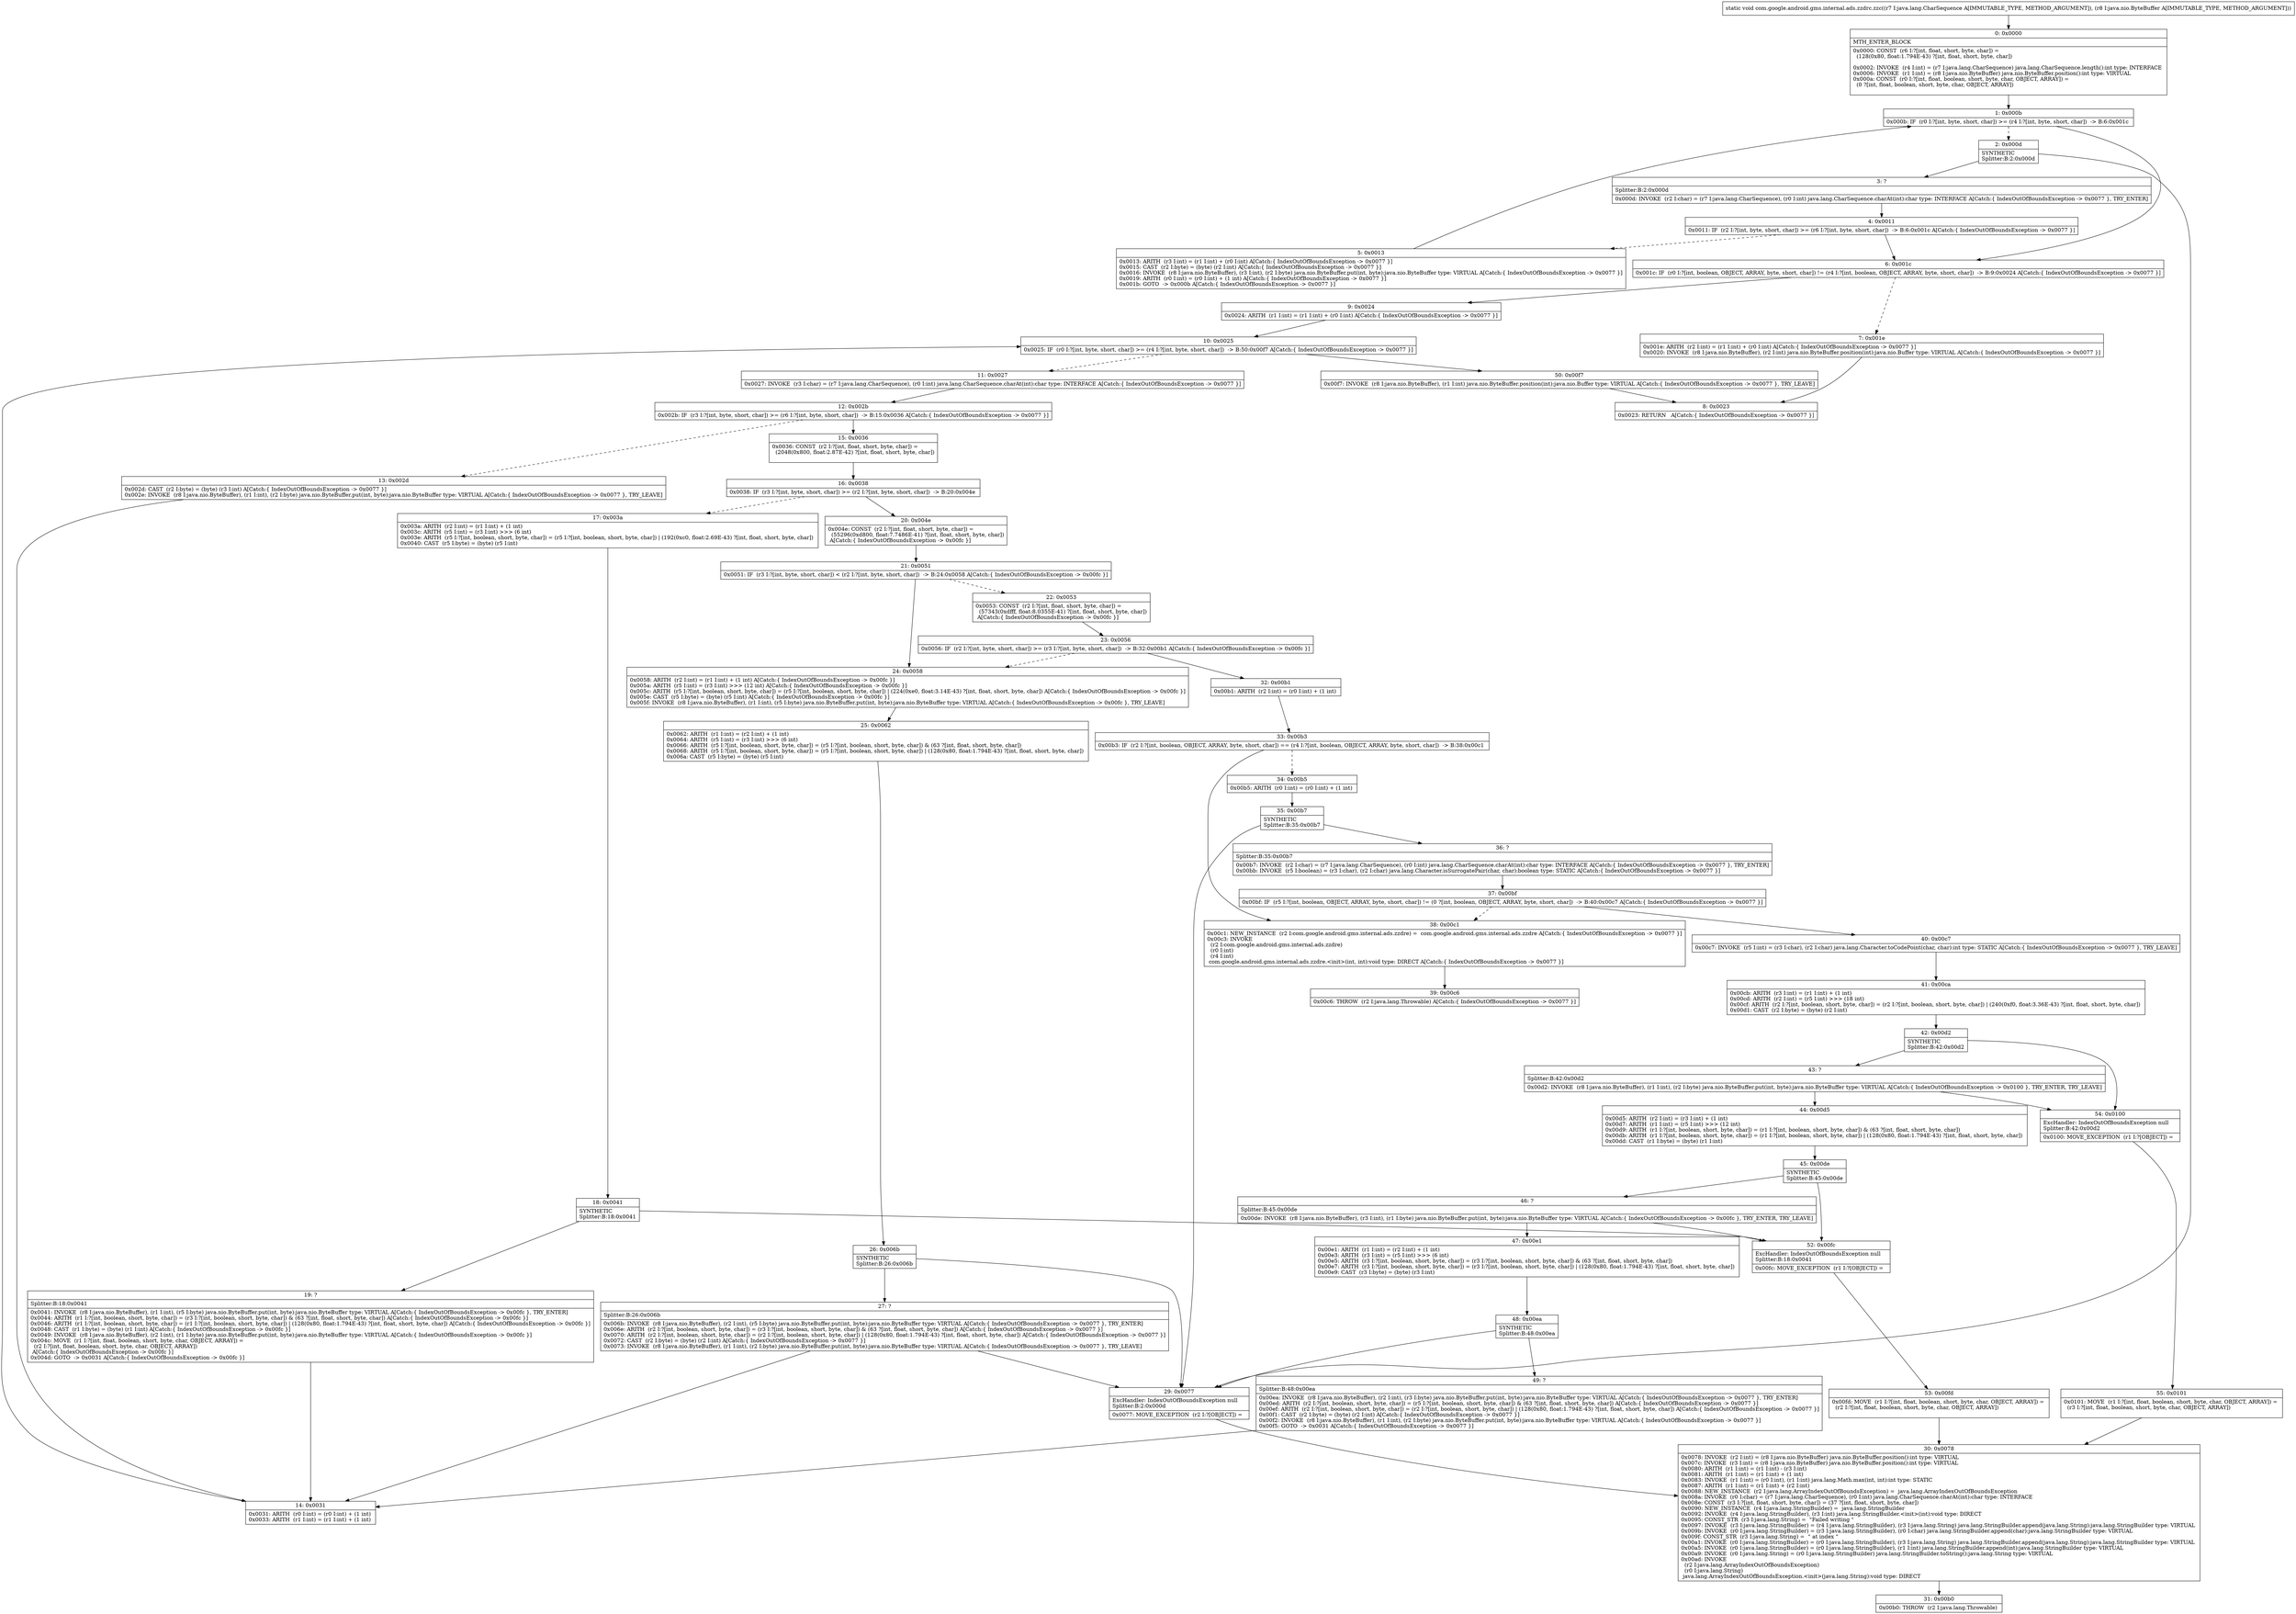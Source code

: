 digraph "CFG forcom.google.android.gms.internal.ads.zzdrc.zzc(Ljava\/lang\/CharSequence;Ljava\/nio\/ByteBuffer;)V" {
Node_0 [shape=record,label="{0\:\ 0x0000|MTH_ENTER_BLOCK\l|0x0000: CONST  (r6 I:?[int, float, short, byte, char]) = \l  (128(0x80, float:1.794E\-43) ?[int, float, short, byte, char])\l \l0x0002: INVOKE  (r4 I:int) = (r7 I:java.lang.CharSequence) java.lang.CharSequence.length():int type: INTERFACE \l0x0006: INVOKE  (r1 I:int) = (r8 I:java.nio.ByteBuffer) java.nio.ByteBuffer.position():int type: VIRTUAL \l0x000a: CONST  (r0 I:?[int, float, boolean, short, byte, char, OBJECT, ARRAY]) = \l  (0 ?[int, float, boolean, short, byte, char, OBJECT, ARRAY])\l \l}"];
Node_1 [shape=record,label="{1\:\ 0x000b|0x000b: IF  (r0 I:?[int, byte, short, char]) \>= (r4 I:?[int, byte, short, char])  \-\> B:6:0x001c \l}"];
Node_2 [shape=record,label="{2\:\ 0x000d|SYNTHETIC\lSplitter:B:2:0x000d\l}"];
Node_3 [shape=record,label="{3\:\ ?|Splitter:B:2:0x000d\l|0x000d: INVOKE  (r2 I:char) = (r7 I:java.lang.CharSequence), (r0 I:int) java.lang.CharSequence.charAt(int):char type: INTERFACE A[Catch:\{ IndexOutOfBoundsException \-\> 0x0077 \}, TRY_ENTER]\l}"];
Node_4 [shape=record,label="{4\:\ 0x0011|0x0011: IF  (r2 I:?[int, byte, short, char]) \>= (r6 I:?[int, byte, short, char])  \-\> B:6:0x001c A[Catch:\{ IndexOutOfBoundsException \-\> 0x0077 \}]\l}"];
Node_5 [shape=record,label="{5\:\ 0x0013|0x0013: ARITH  (r3 I:int) = (r1 I:int) + (r0 I:int) A[Catch:\{ IndexOutOfBoundsException \-\> 0x0077 \}]\l0x0015: CAST  (r2 I:byte) = (byte) (r2 I:int) A[Catch:\{ IndexOutOfBoundsException \-\> 0x0077 \}]\l0x0016: INVOKE  (r8 I:java.nio.ByteBuffer), (r3 I:int), (r2 I:byte) java.nio.ByteBuffer.put(int, byte):java.nio.ByteBuffer type: VIRTUAL A[Catch:\{ IndexOutOfBoundsException \-\> 0x0077 \}]\l0x0019: ARITH  (r0 I:int) = (r0 I:int) + (1 int) A[Catch:\{ IndexOutOfBoundsException \-\> 0x0077 \}]\l0x001b: GOTO  \-\> 0x000b A[Catch:\{ IndexOutOfBoundsException \-\> 0x0077 \}]\l}"];
Node_6 [shape=record,label="{6\:\ 0x001c|0x001c: IF  (r0 I:?[int, boolean, OBJECT, ARRAY, byte, short, char]) != (r4 I:?[int, boolean, OBJECT, ARRAY, byte, short, char])  \-\> B:9:0x0024 A[Catch:\{ IndexOutOfBoundsException \-\> 0x0077 \}]\l}"];
Node_7 [shape=record,label="{7\:\ 0x001e|0x001e: ARITH  (r2 I:int) = (r1 I:int) + (r0 I:int) A[Catch:\{ IndexOutOfBoundsException \-\> 0x0077 \}]\l0x0020: INVOKE  (r8 I:java.nio.ByteBuffer), (r2 I:int) java.nio.ByteBuffer.position(int):java.nio.Buffer type: VIRTUAL A[Catch:\{ IndexOutOfBoundsException \-\> 0x0077 \}]\l}"];
Node_8 [shape=record,label="{8\:\ 0x0023|0x0023: RETURN   A[Catch:\{ IndexOutOfBoundsException \-\> 0x0077 \}]\l}"];
Node_9 [shape=record,label="{9\:\ 0x0024|0x0024: ARITH  (r1 I:int) = (r1 I:int) + (r0 I:int) A[Catch:\{ IndexOutOfBoundsException \-\> 0x0077 \}]\l}"];
Node_10 [shape=record,label="{10\:\ 0x0025|0x0025: IF  (r0 I:?[int, byte, short, char]) \>= (r4 I:?[int, byte, short, char])  \-\> B:50:0x00f7 A[Catch:\{ IndexOutOfBoundsException \-\> 0x0077 \}]\l}"];
Node_11 [shape=record,label="{11\:\ 0x0027|0x0027: INVOKE  (r3 I:char) = (r7 I:java.lang.CharSequence), (r0 I:int) java.lang.CharSequence.charAt(int):char type: INTERFACE A[Catch:\{ IndexOutOfBoundsException \-\> 0x0077 \}]\l}"];
Node_12 [shape=record,label="{12\:\ 0x002b|0x002b: IF  (r3 I:?[int, byte, short, char]) \>= (r6 I:?[int, byte, short, char])  \-\> B:15:0x0036 A[Catch:\{ IndexOutOfBoundsException \-\> 0x0077 \}]\l}"];
Node_13 [shape=record,label="{13\:\ 0x002d|0x002d: CAST  (r2 I:byte) = (byte) (r3 I:int) A[Catch:\{ IndexOutOfBoundsException \-\> 0x0077 \}]\l0x002e: INVOKE  (r8 I:java.nio.ByteBuffer), (r1 I:int), (r2 I:byte) java.nio.ByteBuffer.put(int, byte):java.nio.ByteBuffer type: VIRTUAL A[Catch:\{ IndexOutOfBoundsException \-\> 0x0077 \}, TRY_LEAVE]\l}"];
Node_14 [shape=record,label="{14\:\ 0x0031|0x0031: ARITH  (r0 I:int) = (r0 I:int) + (1 int) \l0x0033: ARITH  (r1 I:int) = (r1 I:int) + (1 int) \l}"];
Node_15 [shape=record,label="{15\:\ 0x0036|0x0036: CONST  (r2 I:?[int, float, short, byte, char]) = \l  (2048(0x800, float:2.87E\-42) ?[int, float, short, byte, char])\l \l}"];
Node_16 [shape=record,label="{16\:\ 0x0038|0x0038: IF  (r3 I:?[int, byte, short, char]) \>= (r2 I:?[int, byte, short, char])  \-\> B:20:0x004e \l}"];
Node_17 [shape=record,label="{17\:\ 0x003a|0x003a: ARITH  (r2 I:int) = (r1 I:int) + (1 int) \l0x003c: ARITH  (r5 I:int) = (r3 I:int) \>\>\> (6 int) \l0x003e: ARITH  (r5 I:?[int, boolean, short, byte, char]) = (r5 I:?[int, boolean, short, byte, char]) \| (192(0xc0, float:2.69E\-43) ?[int, float, short, byte, char]) \l0x0040: CAST  (r5 I:byte) = (byte) (r5 I:int) \l}"];
Node_18 [shape=record,label="{18\:\ 0x0041|SYNTHETIC\lSplitter:B:18:0x0041\l}"];
Node_19 [shape=record,label="{19\:\ ?|Splitter:B:18:0x0041\l|0x0041: INVOKE  (r8 I:java.nio.ByteBuffer), (r1 I:int), (r5 I:byte) java.nio.ByteBuffer.put(int, byte):java.nio.ByteBuffer type: VIRTUAL A[Catch:\{ IndexOutOfBoundsException \-\> 0x00fc \}, TRY_ENTER]\l0x0044: ARITH  (r1 I:?[int, boolean, short, byte, char]) = (r3 I:?[int, boolean, short, byte, char]) & (63 ?[int, float, short, byte, char]) A[Catch:\{ IndexOutOfBoundsException \-\> 0x00fc \}]\l0x0046: ARITH  (r1 I:?[int, boolean, short, byte, char]) = (r1 I:?[int, boolean, short, byte, char]) \| (128(0x80, float:1.794E\-43) ?[int, float, short, byte, char]) A[Catch:\{ IndexOutOfBoundsException \-\> 0x00fc \}]\l0x0048: CAST  (r1 I:byte) = (byte) (r1 I:int) A[Catch:\{ IndexOutOfBoundsException \-\> 0x00fc \}]\l0x0049: INVOKE  (r8 I:java.nio.ByteBuffer), (r2 I:int), (r1 I:byte) java.nio.ByteBuffer.put(int, byte):java.nio.ByteBuffer type: VIRTUAL A[Catch:\{ IndexOutOfBoundsException \-\> 0x00fc \}]\l0x004c: MOVE  (r1 I:?[int, float, boolean, short, byte, char, OBJECT, ARRAY]) = \l  (r2 I:?[int, float, boolean, short, byte, char, OBJECT, ARRAY])\l A[Catch:\{ IndexOutOfBoundsException \-\> 0x00fc \}]\l0x004d: GOTO  \-\> 0x0031 A[Catch:\{ IndexOutOfBoundsException \-\> 0x00fc \}]\l}"];
Node_20 [shape=record,label="{20\:\ 0x004e|0x004e: CONST  (r2 I:?[int, float, short, byte, char]) = \l  (55296(0xd800, float:7.7486E\-41) ?[int, float, short, byte, char])\l A[Catch:\{ IndexOutOfBoundsException \-\> 0x00fc \}]\l}"];
Node_21 [shape=record,label="{21\:\ 0x0051|0x0051: IF  (r3 I:?[int, byte, short, char]) \< (r2 I:?[int, byte, short, char])  \-\> B:24:0x0058 A[Catch:\{ IndexOutOfBoundsException \-\> 0x00fc \}]\l}"];
Node_22 [shape=record,label="{22\:\ 0x0053|0x0053: CONST  (r2 I:?[int, float, short, byte, char]) = \l  (57343(0xdfff, float:8.0355E\-41) ?[int, float, short, byte, char])\l A[Catch:\{ IndexOutOfBoundsException \-\> 0x00fc \}]\l}"];
Node_23 [shape=record,label="{23\:\ 0x0056|0x0056: IF  (r2 I:?[int, byte, short, char]) \>= (r3 I:?[int, byte, short, char])  \-\> B:32:0x00b1 A[Catch:\{ IndexOutOfBoundsException \-\> 0x00fc \}]\l}"];
Node_24 [shape=record,label="{24\:\ 0x0058|0x0058: ARITH  (r2 I:int) = (r1 I:int) + (1 int) A[Catch:\{ IndexOutOfBoundsException \-\> 0x00fc \}]\l0x005a: ARITH  (r5 I:int) = (r3 I:int) \>\>\> (12 int) A[Catch:\{ IndexOutOfBoundsException \-\> 0x00fc \}]\l0x005c: ARITH  (r5 I:?[int, boolean, short, byte, char]) = (r5 I:?[int, boolean, short, byte, char]) \| (224(0xe0, float:3.14E\-43) ?[int, float, short, byte, char]) A[Catch:\{ IndexOutOfBoundsException \-\> 0x00fc \}]\l0x005e: CAST  (r5 I:byte) = (byte) (r5 I:int) A[Catch:\{ IndexOutOfBoundsException \-\> 0x00fc \}]\l0x005f: INVOKE  (r8 I:java.nio.ByteBuffer), (r1 I:int), (r5 I:byte) java.nio.ByteBuffer.put(int, byte):java.nio.ByteBuffer type: VIRTUAL A[Catch:\{ IndexOutOfBoundsException \-\> 0x00fc \}, TRY_LEAVE]\l}"];
Node_25 [shape=record,label="{25\:\ 0x0062|0x0062: ARITH  (r1 I:int) = (r2 I:int) + (1 int) \l0x0064: ARITH  (r5 I:int) = (r3 I:int) \>\>\> (6 int) \l0x0066: ARITH  (r5 I:?[int, boolean, short, byte, char]) = (r5 I:?[int, boolean, short, byte, char]) & (63 ?[int, float, short, byte, char]) \l0x0068: ARITH  (r5 I:?[int, boolean, short, byte, char]) = (r5 I:?[int, boolean, short, byte, char]) \| (128(0x80, float:1.794E\-43) ?[int, float, short, byte, char]) \l0x006a: CAST  (r5 I:byte) = (byte) (r5 I:int) \l}"];
Node_26 [shape=record,label="{26\:\ 0x006b|SYNTHETIC\lSplitter:B:26:0x006b\l}"];
Node_27 [shape=record,label="{27\:\ ?|Splitter:B:26:0x006b\l|0x006b: INVOKE  (r8 I:java.nio.ByteBuffer), (r2 I:int), (r5 I:byte) java.nio.ByteBuffer.put(int, byte):java.nio.ByteBuffer type: VIRTUAL A[Catch:\{ IndexOutOfBoundsException \-\> 0x0077 \}, TRY_ENTER]\l0x006e: ARITH  (r2 I:?[int, boolean, short, byte, char]) = (r3 I:?[int, boolean, short, byte, char]) & (63 ?[int, float, short, byte, char]) A[Catch:\{ IndexOutOfBoundsException \-\> 0x0077 \}]\l0x0070: ARITH  (r2 I:?[int, boolean, short, byte, char]) = (r2 I:?[int, boolean, short, byte, char]) \| (128(0x80, float:1.794E\-43) ?[int, float, short, byte, char]) A[Catch:\{ IndexOutOfBoundsException \-\> 0x0077 \}]\l0x0072: CAST  (r2 I:byte) = (byte) (r2 I:int) A[Catch:\{ IndexOutOfBoundsException \-\> 0x0077 \}]\l0x0073: INVOKE  (r8 I:java.nio.ByteBuffer), (r1 I:int), (r2 I:byte) java.nio.ByteBuffer.put(int, byte):java.nio.ByteBuffer type: VIRTUAL A[Catch:\{ IndexOutOfBoundsException \-\> 0x0077 \}, TRY_LEAVE]\l}"];
Node_29 [shape=record,label="{29\:\ 0x0077|ExcHandler: IndexOutOfBoundsException null\lSplitter:B:2:0x000d\l|0x0077: MOVE_EXCEPTION  (r2 I:?[OBJECT]) =  \l}"];
Node_30 [shape=record,label="{30\:\ 0x0078|0x0078: INVOKE  (r2 I:int) = (r8 I:java.nio.ByteBuffer) java.nio.ByteBuffer.position():int type: VIRTUAL \l0x007c: INVOKE  (r3 I:int) = (r8 I:java.nio.ByteBuffer) java.nio.ByteBuffer.position():int type: VIRTUAL \l0x0080: ARITH  (r1 I:int) = (r1 I:int) \- (r3 I:int) \l0x0081: ARITH  (r1 I:int) = (r1 I:int) + (1 int) \l0x0083: INVOKE  (r1 I:int) = (r0 I:int), (r1 I:int) java.lang.Math.max(int, int):int type: STATIC \l0x0087: ARITH  (r1 I:int) = (r1 I:int) + (r2 I:int) \l0x0088: NEW_INSTANCE  (r2 I:java.lang.ArrayIndexOutOfBoundsException) =  java.lang.ArrayIndexOutOfBoundsException \l0x008a: INVOKE  (r0 I:char) = (r7 I:java.lang.CharSequence), (r0 I:int) java.lang.CharSequence.charAt(int):char type: INTERFACE \l0x008e: CONST  (r3 I:?[int, float, short, byte, char]) = (37 ?[int, float, short, byte, char]) \l0x0090: NEW_INSTANCE  (r4 I:java.lang.StringBuilder) =  java.lang.StringBuilder \l0x0092: INVOKE  (r4 I:java.lang.StringBuilder), (r3 I:int) java.lang.StringBuilder.\<init\>(int):void type: DIRECT \l0x0095: CONST_STR  (r3 I:java.lang.String) =  \"Failed writing \" \l0x0097: INVOKE  (r3 I:java.lang.StringBuilder) = (r4 I:java.lang.StringBuilder), (r3 I:java.lang.String) java.lang.StringBuilder.append(java.lang.String):java.lang.StringBuilder type: VIRTUAL \l0x009b: INVOKE  (r0 I:java.lang.StringBuilder) = (r3 I:java.lang.StringBuilder), (r0 I:char) java.lang.StringBuilder.append(char):java.lang.StringBuilder type: VIRTUAL \l0x009f: CONST_STR  (r3 I:java.lang.String) =  \" at index \" \l0x00a1: INVOKE  (r0 I:java.lang.StringBuilder) = (r0 I:java.lang.StringBuilder), (r3 I:java.lang.String) java.lang.StringBuilder.append(java.lang.String):java.lang.StringBuilder type: VIRTUAL \l0x00a5: INVOKE  (r0 I:java.lang.StringBuilder) = (r0 I:java.lang.StringBuilder), (r1 I:int) java.lang.StringBuilder.append(int):java.lang.StringBuilder type: VIRTUAL \l0x00a9: INVOKE  (r0 I:java.lang.String) = (r0 I:java.lang.StringBuilder) java.lang.StringBuilder.toString():java.lang.String type: VIRTUAL \l0x00ad: INVOKE  \l  (r2 I:java.lang.ArrayIndexOutOfBoundsException)\l  (r0 I:java.lang.String)\l java.lang.ArrayIndexOutOfBoundsException.\<init\>(java.lang.String):void type: DIRECT \l}"];
Node_31 [shape=record,label="{31\:\ 0x00b0|0x00b0: THROW  (r2 I:java.lang.Throwable) \l}"];
Node_32 [shape=record,label="{32\:\ 0x00b1|0x00b1: ARITH  (r2 I:int) = (r0 I:int) + (1 int) \l}"];
Node_33 [shape=record,label="{33\:\ 0x00b3|0x00b3: IF  (r2 I:?[int, boolean, OBJECT, ARRAY, byte, short, char]) == (r4 I:?[int, boolean, OBJECT, ARRAY, byte, short, char])  \-\> B:38:0x00c1 \l}"];
Node_34 [shape=record,label="{34\:\ 0x00b5|0x00b5: ARITH  (r0 I:int) = (r0 I:int) + (1 int) \l}"];
Node_35 [shape=record,label="{35\:\ 0x00b7|SYNTHETIC\lSplitter:B:35:0x00b7\l}"];
Node_36 [shape=record,label="{36\:\ ?|Splitter:B:35:0x00b7\l|0x00b7: INVOKE  (r2 I:char) = (r7 I:java.lang.CharSequence), (r0 I:int) java.lang.CharSequence.charAt(int):char type: INTERFACE A[Catch:\{ IndexOutOfBoundsException \-\> 0x0077 \}, TRY_ENTER]\l0x00bb: INVOKE  (r5 I:boolean) = (r3 I:char), (r2 I:char) java.lang.Character.isSurrogatePair(char, char):boolean type: STATIC A[Catch:\{ IndexOutOfBoundsException \-\> 0x0077 \}]\l}"];
Node_37 [shape=record,label="{37\:\ 0x00bf|0x00bf: IF  (r5 I:?[int, boolean, OBJECT, ARRAY, byte, short, char]) != (0 ?[int, boolean, OBJECT, ARRAY, byte, short, char])  \-\> B:40:0x00c7 A[Catch:\{ IndexOutOfBoundsException \-\> 0x0077 \}]\l}"];
Node_38 [shape=record,label="{38\:\ 0x00c1|0x00c1: NEW_INSTANCE  (r2 I:com.google.android.gms.internal.ads.zzdre) =  com.google.android.gms.internal.ads.zzdre A[Catch:\{ IndexOutOfBoundsException \-\> 0x0077 \}]\l0x00c3: INVOKE  \l  (r2 I:com.google.android.gms.internal.ads.zzdre)\l  (r0 I:int)\l  (r4 I:int)\l com.google.android.gms.internal.ads.zzdre.\<init\>(int, int):void type: DIRECT A[Catch:\{ IndexOutOfBoundsException \-\> 0x0077 \}]\l}"];
Node_39 [shape=record,label="{39\:\ 0x00c6|0x00c6: THROW  (r2 I:java.lang.Throwable) A[Catch:\{ IndexOutOfBoundsException \-\> 0x0077 \}]\l}"];
Node_40 [shape=record,label="{40\:\ 0x00c7|0x00c7: INVOKE  (r5 I:int) = (r3 I:char), (r2 I:char) java.lang.Character.toCodePoint(char, char):int type: STATIC A[Catch:\{ IndexOutOfBoundsException \-\> 0x0077 \}, TRY_LEAVE]\l}"];
Node_41 [shape=record,label="{41\:\ 0x00ca|0x00cb: ARITH  (r3 I:int) = (r1 I:int) + (1 int) \l0x00cd: ARITH  (r2 I:int) = (r5 I:int) \>\>\> (18 int) \l0x00cf: ARITH  (r2 I:?[int, boolean, short, byte, char]) = (r2 I:?[int, boolean, short, byte, char]) \| (240(0xf0, float:3.36E\-43) ?[int, float, short, byte, char]) \l0x00d1: CAST  (r2 I:byte) = (byte) (r2 I:int) \l}"];
Node_42 [shape=record,label="{42\:\ 0x00d2|SYNTHETIC\lSplitter:B:42:0x00d2\l}"];
Node_43 [shape=record,label="{43\:\ ?|Splitter:B:42:0x00d2\l|0x00d2: INVOKE  (r8 I:java.nio.ByteBuffer), (r1 I:int), (r2 I:byte) java.nio.ByteBuffer.put(int, byte):java.nio.ByteBuffer type: VIRTUAL A[Catch:\{ IndexOutOfBoundsException \-\> 0x0100 \}, TRY_ENTER, TRY_LEAVE]\l}"];
Node_44 [shape=record,label="{44\:\ 0x00d5|0x00d5: ARITH  (r2 I:int) = (r3 I:int) + (1 int) \l0x00d7: ARITH  (r1 I:int) = (r5 I:int) \>\>\> (12 int) \l0x00d9: ARITH  (r1 I:?[int, boolean, short, byte, char]) = (r1 I:?[int, boolean, short, byte, char]) & (63 ?[int, float, short, byte, char]) \l0x00db: ARITH  (r1 I:?[int, boolean, short, byte, char]) = (r1 I:?[int, boolean, short, byte, char]) \| (128(0x80, float:1.794E\-43) ?[int, float, short, byte, char]) \l0x00dd: CAST  (r1 I:byte) = (byte) (r1 I:int) \l}"];
Node_45 [shape=record,label="{45\:\ 0x00de|SYNTHETIC\lSplitter:B:45:0x00de\l}"];
Node_46 [shape=record,label="{46\:\ ?|Splitter:B:45:0x00de\l|0x00de: INVOKE  (r8 I:java.nio.ByteBuffer), (r3 I:int), (r1 I:byte) java.nio.ByteBuffer.put(int, byte):java.nio.ByteBuffer type: VIRTUAL A[Catch:\{ IndexOutOfBoundsException \-\> 0x00fc \}, TRY_ENTER, TRY_LEAVE]\l}"];
Node_47 [shape=record,label="{47\:\ 0x00e1|0x00e1: ARITH  (r1 I:int) = (r2 I:int) + (1 int) \l0x00e3: ARITH  (r3 I:int) = (r5 I:int) \>\>\> (6 int) \l0x00e5: ARITH  (r3 I:?[int, boolean, short, byte, char]) = (r3 I:?[int, boolean, short, byte, char]) & (63 ?[int, float, short, byte, char]) \l0x00e7: ARITH  (r3 I:?[int, boolean, short, byte, char]) = (r3 I:?[int, boolean, short, byte, char]) \| (128(0x80, float:1.794E\-43) ?[int, float, short, byte, char]) \l0x00e9: CAST  (r3 I:byte) = (byte) (r3 I:int) \l}"];
Node_48 [shape=record,label="{48\:\ 0x00ea|SYNTHETIC\lSplitter:B:48:0x00ea\l}"];
Node_49 [shape=record,label="{49\:\ ?|Splitter:B:48:0x00ea\l|0x00ea: INVOKE  (r8 I:java.nio.ByteBuffer), (r2 I:int), (r3 I:byte) java.nio.ByteBuffer.put(int, byte):java.nio.ByteBuffer type: VIRTUAL A[Catch:\{ IndexOutOfBoundsException \-\> 0x0077 \}, TRY_ENTER]\l0x00ed: ARITH  (r2 I:?[int, boolean, short, byte, char]) = (r5 I:?[int, boolean, short, byte, char]) & (63 ?[int, float, short, byte, char]) A[Catch:\{ IndexOutOfBoundsException \-\> 0x0077 \}]\l0x00ef: ARITH  (r2 I:?[int, boolean, short, byte, char]) = (r2 I:?[int, boolean, short, byte, char]) \| (128(0x80, float:1.794E\-43) ?[int, float, short, byte, char]) A[Catch:\{ IndexOutOfBoundsException \-\> 0x0077 \}]\l0x00f1: CAST  (r2 I:byte) = (byte) (r2 I:int) A[Catch:\{ IndexOutOfBoundsException \-\> 0x0077 \}]\l0x00f2: INVOKE  (r8 I:java.nio.ByteBuffer), (r1 I:int), (r2 I:byte) java.nio.ByteBuffer.put(int, byte):java.nio.ByteBuffer type: VIRTUAL A[Catch:\{ IndexOutOfBoundsException \-\> 0x0077 \}]\l0x00f5: GOTO  \-\> 0x0031 A[Catch:\{ IndexOutOfBoundsException \-\> 0x0077 \}]\l}"];
Node_50 [shape=record,label="{50\:\ 0x00f7|0x00f7: INVOKE  (r8 I:java.nio.ByteBuffer), (r1 I:int) java.nio.ByteBuffer.position(int):java.nio.Buffer type: VIRTUAL A[Catch:\{ IndexOutOfBoundsException \-\> 0x0077 \}, TRY_LEAVE]\l}"];
Node_52 [shape=record,label="{52\:\ 0x00fc|ExcHandler: IndexOutOfBoundsException null\lSplitter:B:18:0x0041\l|0x00fc: MOVE_EXCEPTION  (r1 I:?[OBJECT]) =  \l}"];
Node_53 [shape=record,label="{53\:\ 0x00fd|0x00fd: MOVE  (r1 I:?[int, float, boolean, short, byte, char, OBJECT, ARRAY]) = \l  (r2 I:?[int, float, boolean, short, byte, char, OBJECT, ARRAY])\l \l}"];
Node_54 [shape=record,label="{54\:\ 0x0100|ExcHandler: IndexOutOfBoundsException null\lSplitter:B:42:0x00d2\l|0x0100: MOVE_EXCEPTION  (r1 I:?[OBJECT]) =  \l}"];
Node_55 [shape=record,label="{55\:\ 0x0101|0x0101: MOVE  (r1 I:?[int, float, boolean, short, byte, char, OBJECT, ARRAY]) = \l  (r3 I:?[int, float, boolean, short, byte, char, OBJECT, ARRAY])\l \l}"];
MethodNode[shape=record,label="{static void com.google.android.gms.internal.ads.zzdrc.zzc((r7 I:java.lang.CharSequence A[IMMUTABLE_TYPE, METHOD_ARGUMENT]), (r8 I:java.nio.ByteBuffer A[IMMUTABLE_TYPE, METHOD_ARGUMENT])) }"];
MethodNode -> Node_0;
Node_0 -> Node_1;
Node_1 -> Node_2[style=dashed];
Node_1 -> Node_6;
Node_2 -> Node_3;
Node_2 -> Node_29;
Node_3 -> Node_4;
Node_4 -> Node_5[style=dashed];
Node_4 -> Node_6;
Node_5 -> Node_1;
Node_6 -> Node_7[style=dashed];
Node_6 -> Node_9;
Node_7 -> Node_8;
Node_9 -> Node_10;
Node_10 -> Node_11[style=dashed];
Node_10 -> Node_50;
Node_11 -> Node_12;
Node_12 -> Node_13[style=dashed];
Node_12 -> Node_15;
Node_13 -> Node_14;
Node_14 -> Node_10;
Node_15 -> Node_16;
Node_16 -> Node_17[style=dashed];
Node_16 -> Node_20;
Node_17 -> Node_18;
Node_18 -> Node_19;
Node_18 -> Node_52;
Node_19 -> Node_14;
Node_20 -> Node_21;
Node_21 -> Node_22[style=dashed];
Node_21 -> Node_24;
Node_22 -> Node_23;
Node_23 -> Node_24[style=dashed];
Node_23 -> Node_32;
Node_24 -> Node_25;
Node_25 -> Node_26;
Node_26 -> Node_27;
Node_26 -> Node_29;
Node_27 -> Node_29;
Node_27 -> Node_14;
Node_29 -> Node_30;
Node_30 -> Node_31;
Node_32 -> Node_33;
Node_33 -> Node_34[style=dashed];
Node_33 -> Node_38;
Node_34 -> Node_35;
Node_35 -> Node_36;
Node_35 -> Node_29;
Node_36 -> Node_37;
Node_37 -> Node_38[style=dashed];
Node_37 -> Node_40;
Node_38 -> Node_39;
Node_40 -> Node_41;
Node_41 -> Node_42;
Node_42 -> Node_43;
Node_42 -> Node_54;
Node_43 -> Node_44;
Node_43 -> Node_54;
Node_44 -> Node_45;
Node_45 -> Node_46;
Node_45 -> Node_52;
Node_46 -> Node_47;
Node_46 -> Node_52;
Node_47 -> Node_48;
Node_48 -> Node_49;
Node_48 -> Node_29;
Node_49 -> Node_14;
Node_50 -> Node_8;
Node_52 -> Node_53;
Node_53 -> Node_30;
Node_54 -> Node_55;
Node_55 -> Node_30;
}

